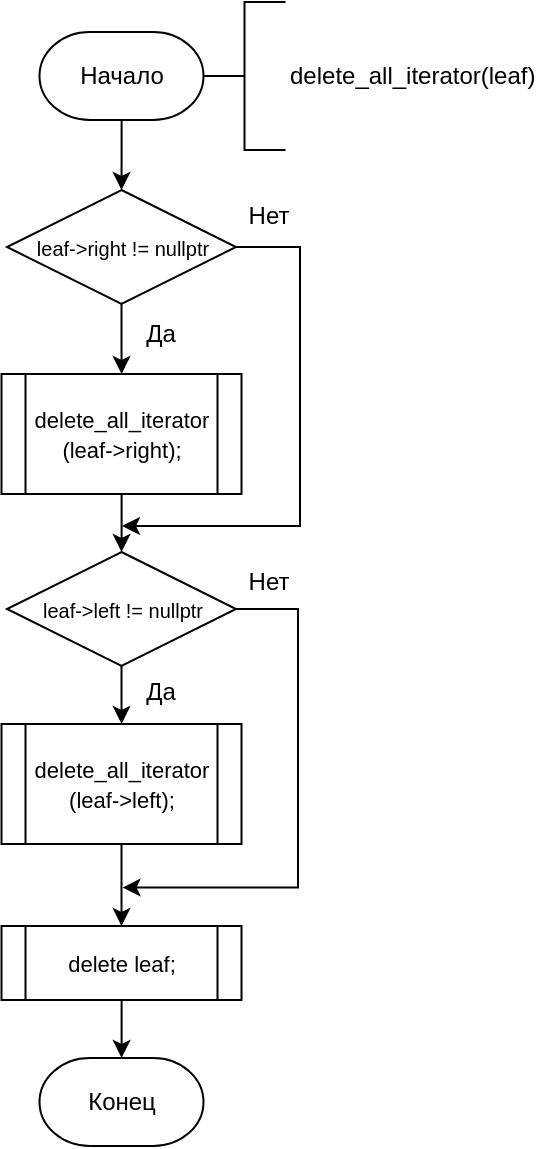 <mxfile version="13.7.3" type="github"><diagram id="bMAKh1SzgdeprP3av_3o" name="Page-1"><mxGraphModel dx="1221" dy="682" grid="0" gridSize="10" guides="1" tooltips="1" connect="1" arrows="1" fold="1" page="1" pageScale="1" pageWidth="827" pageHeight="1169" math="0" shadow="0"><root><mxCell id="0"/><mxCell id="1" parent="0"/><mxCell id="DFqQZsUnRYklmzMeklKA-6" value="" style="edgeStyle=orthogonalEdgeStyle;rounded=0;orthogonalLoop=1;jettySize=auto;html=1;" edge="1" parent="1" source="DFqQZsUnRYklmzMeklKA-4" target="DFqQZsUnRYklmzMeklKA-5"><mxGeometry relative="1" as="geometry"/></mxCell><mxCell id="DFqQZsUnRYklmzMeklKA-4" value="Начало" style="strokeWidth=1;html=1;shape=mxgraph.flowchart.terminator;whiteSpace=wrap;" vertex="1" parent="1"><mxGeometry x="161.75" y="67" width="82" height="44" as="geometry"/></mxCell><mxCell id="DFqQZsUnRYklmzMeklKA-11" value="" style="edgeStyle=orthogonalEdgeStyle;rounded=0;orthogonalLoop=1;jettySize=auto;html=1;" edge="1" parent="1" source="DFqQZsUnRYklmzMeklKA-5" target="DFqQZsUnRYklmzMeklKA-10"><mxGeometry relative="1" as="geometry"/></mxCell><mxCell id="DFqQZsUnRYklmzMeklKA-18" style="edgeStyle=orthogonalEdgeStyle;rounded=0;orthogonalLoop=1;jettySize=auto;html=1;exitX=1;exitY=0.5;exitDx=0;exitDy=0;" edge="1" parent="1"><mxGeometry relative="1" as="geometry"><mxPoint x="203" y="314" as="targetPoint"/><mxPoint x="258.0" y="174.5" as="sourcePoint"/><Array as="points"><mxPoint x="292" y="174"/><mxPoint x="292" y="314"/></Array></mxGeometry></mxCell><mxCell id="DFqQZsUnRYklmzMeklKA-5" value="&lt;font style=&quot;font-size: 10px&quot;&gt;leaf-&amp;gt;right != nullptr&lt;/font&gt;" style="rhombus;whiteSpace=wrap;html=1;strokeWidth=1;" vertex="1" parent="1"><mxGeometry x="145.5" y="146" width="114.5" height="57" as="geometry"/></mxCell><mxCell id="DFqQZsUnRYklmzMeklKA-9" value="Конец" style="strokeWidth=1;html=1;shape=mxgraph.flowchart.terminator;whiteSpace=wrap;" vertex="1" parent="1"><mxGeometry x="161.75" y="580" width="82" height="44" as="geometry"/></mxCell><mxCell id="DFqQZsUnRYklmzMeklKA-14" value="" style="edgeStyle=orthogonalEdgeStyle;rounded=0;orthogonalLoop=1;jettySize=auto;html=1;" edge="1" parent="1" source="DFqQZsUnRYklmzMeklKA-10" target="DFqQZsUnRYklmzMeklKA-13"><mxGeometry relative="1" as="geometry"/></mxCell><mxCell id="DFqQZsUnRYklmzMeklKA-10" value="&lt;font style=&quot;font-size: 11px&quot;&gt;delete_all_iterator&lt;br&gt;(leaf-&amp;gt;right);&lt;/font&gt;" style="shape=process;whiteSpace=wrap;html=1;backgroundOutline=1;strokeWidth=1;" vertex="1" parent="1"><mxGeometry x="142.75" y="238" width="120" height="60" as="geometry"/></mxCell><mxCell id="DFqQZsUnRYklmzMeklKA-12" value="Да" style="text;html=1;align=center;verticalAlign=middle;resizable=0;points=[];autosize=1;" vertex="1" parent="1"><mxGeometry x="209" y="209" width="25" height="18" as="geometry"/></mxCell><mxCell id="DFqQZsUnRYklmzMeklKA-16" value="" style="edgeStyle=orthogonalEdgeStyle;rounded=0;orthogonalLoop=1;jettySize=auto;html=1;" edge="1" parent="1" source="DFqQZsUnRYklmzMeklKA-13" target="DFqQZsUnRYklmzMeklKA-15"><mxGeometry relative="1" as="geometry"/></mxCell><mxCell id="DFqQZsUnRYklmzMeklKA-23" style="edgeStyle=orthogonalEdgeStyle;rounded=0;orthogonalLoop=1;jettySize=auto;html=1;exitX=1;exitY=0.5;exitDx=0;exitDy=0;" edge="1" parent="1"><mxGeometry relative="1" as="geometry"><mxPoint x="203.276" y="494.759" as="targetPoint"/><mxPoint x="259.0" y="355.5" as="sourcePoint"/><Array as="points"><mxPoint x="291" y="356"/><mxPoint x="291" y="495"/></Array></mxGeometry></mxCell><mxCell id="DFqQZsUnRYklmzMeklKA-13" value="&lt;font style=&quot;font-size: 10px&quot;&gt;leaf-&amp;gt;left != nullptr&lt;/font&gt;" style="rhombus;whiteSpace=wrap;html=1;strokeWidth=1;" vertex="1" parent="1"><mxGeometry x="145.5" y="327" width="114.5" height="57" as="geometry"/></mxCell><mxCell id="DFqQZsUnRYklmzMeklKA-21" value="" style="edgeStyle=orthogonalEdgeStyle;rounded=0;orthogonalLoop=1;jettySize=auto;html=1;" edge="1" parent="1" source="DFqQZsUnRYklmzMeklKA-15" target="DFqQZsUnRYklmzMeklKA-20"><mxGeometry relative="1" as="geometry"/></mxCell><mxCell id="DFqQZsUnRYklmzMeklKA-15" value="&lt;font style=&quot;font-size: 11px&quot;&gt;delete_all_iterator&lt;br&gt;(leaf-&amp;gt;left);&lt;/font&gt;" style="shape=process;whiteSpace=wrap;html=1;backgroundOutline=1;strokeWidth=1;" vertex="1" parent="1"><mxGeometry x="142.75" y="413" width="120" height="60" as="geometry"/></mxCell><mxCell id="DFqQZsUnRYklmzMeklKA-17" value="Да" style="text;html=1;align=center;verticalAlign=middle;resizable=0;points=[];autosize=1;" vertex="1" parent="1"><mxGeometry x="209" y="388" width="25" height="18" as="geometry"/></mxCell><mxCell id="DFqQZsUnRYklmzMeklKA-19" value="Нет" style="text;html=1;align=center;verticalAlign=middle;resizable=0;points=[];autosize=1;" vertex="1" parent="1"><mxGeometry x="260" y="150" width="31" height="18" as="geometry"/></mxCell><mxCell id="DFqQZsUnRYklmzMeklKA-25" value="" style="edgeStyle=orthogonalEdgeStyle;rounded=0;orthogonalLoop=1;jettySize=auto;html=1;" edge="1" parent="1" source="DFqQZsUnRYklmzMeklKA-20" target="DFqQZsUnRYklmzMeklKA-9"><mxGeometry relative="1" as="geometry"/></mxCell><mxCell id="DFqQZsUnRYklmzMeklKA-20" value="&lt;font style=&quot;font-size: 11px&quot;&gt;delete leaf;&lt;/font&gt;" style="shape=process;whiteSpace=wrap;html=1;backgroundOutline=1;strokeWidth=1;" vertex="1" parent="1"><mxGeometry x="142.75" y="514" width="120" height="37" as="geometry"/></mxCell><mxCell id="DFqQZsUnRYklmzMeklKA-24" value="Нет" style="text;html=1;align=center;verticalAlign=middle;resizable=0;points=[];autosize=1;" vertex="1" parent="1"><mxGeometry x="260" y="333" width="31" height="18" as="geometry"/></mxCell><mxCell id="DFqQZsUnRYklmzMeklKA-26" value="delete_all_iterator(leaf)" style="strokeWidth=1;html=1;shape=mxgraph.flowchart.annotation_2;align=left;labelPosition=right;pointerEvents=1;" vertex="1" parent="1"><mxGeometry x="243.75" y="52" width="41" height="74" as="geometry"/></mxCell></root></mxGraphModel></diagram></mxfile>